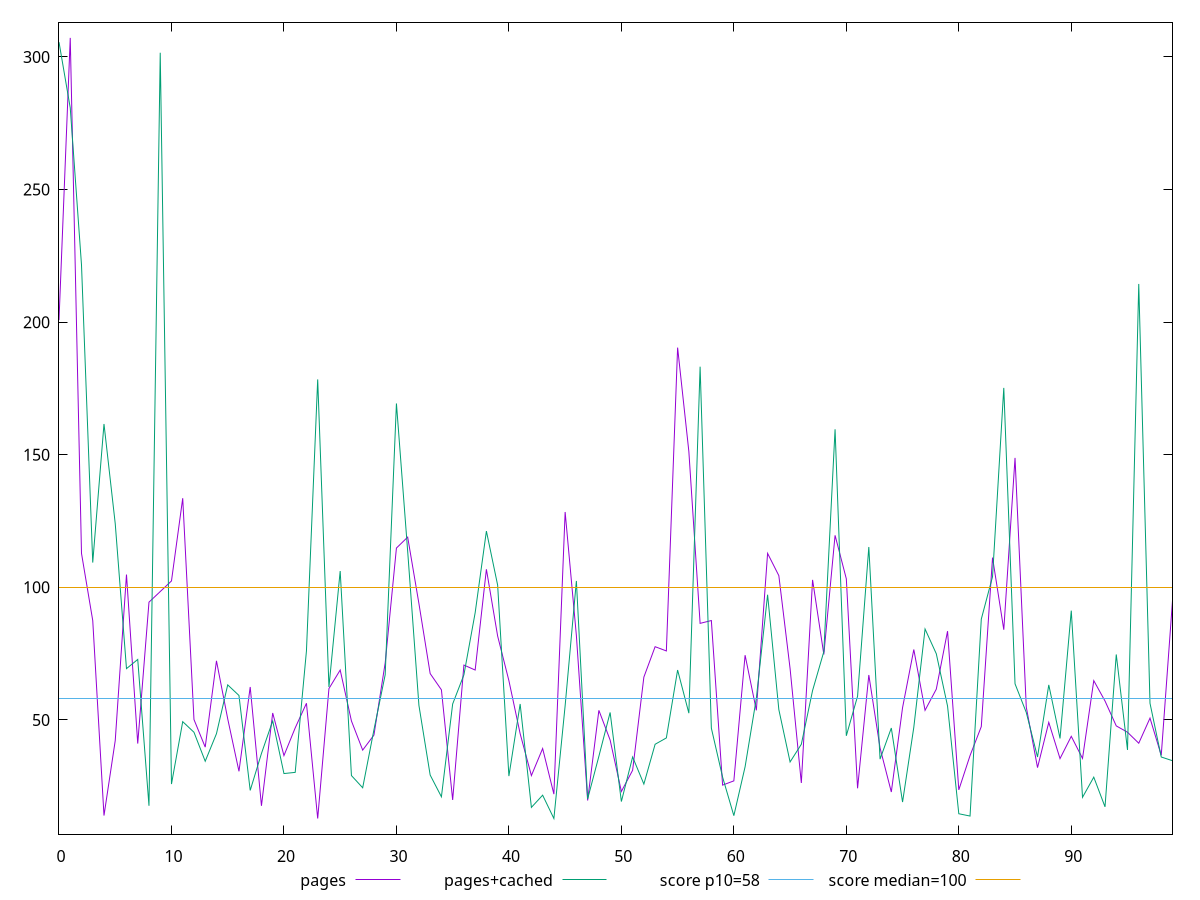 reset

$pages <<EOF
0 200.8
1 307.20000000000294
2 112.80000000000074
3 87.46666666666667
4 13.92
5 42.2
6 104.79999999999927
7 41.06666666666667
8 94.4
9 98.39999999999964
10 102.4
11 133.6
12 50.13333333333333
13 39.733333333333334
14 72.26666666666667
15 50.400000000000006
16 30.6
17 62.400000000000006
18 17.6
19 52.6
20 36.53333333333334
21 46.971428571428575
22 56.26666666666668
23 12.8
24 61.80000000000018
25 68.8
26 49.6
27 38.599999999999824
28 44.26666666666667
29 71.46666666666667
30 114.80000000000001
31 118.93333333333334
32 93.86666666666692
33 67.46666666666667
34 61.33333333333333
35 19.800000000000182
36 70.66666666666643
37 68.8
38 106.80000000000038
39 81.60000000000025
40 64.79999999999976
41 44.800000000000004
42 29
43 39.19999999999976
44 21.99999999999982
45 128.4
46 81.79999999999983
47 19.6
48 53.6
49 42.400000000000006
50 22.99999999999982
51 31
52 66.1333333333331
53 77.6
54 76
55 190.3999999999993
56 151.19999999999854
57 86.40000000000038
58 87.46666666666667
59 25.400000000000002
60 27
61 74.40000000000025
62 53.6
63 112.80000000000001
64 104.4
65 69.33333333333334
66 26.200000000000003
67 102.80000000000038
68 74.66666666666667
69 119.60000000000001
70 103.2
71 24.200000000000003
72 66.93333333333334
73 39.400000000000006
74 22.8
75 54.6
76 76.53333333333335
77 53.600000000000236
78 61.6
79 83.46666666666667
80 23.6
81 36.53333333333334
82 47.46666666666643
83 111.20000000000024
84 84
85 148.8
86 54.800000000000004
87 32
88 49.06666666666666
89 35.40000000000018
90 43.800000000000004
91 35.46666666666691
92 64.8
93 57.11999999999986
94 47.733333333333334
95 45.333333333333336
96 41.2
97 50.66666666666667
98 36.64
99 94.93333333333285
EOF

$pagesCached <<EOF
0 305.6000000000007
1 280.80000000000075
2 221.59999999999854
3 109.33333333333336
4 161.60000000000002
5 124
6 69.33333333333334
7 72.79999999999927
8 17.600000000000183
9 301.6
10 25.8
11 49.333333333333094
12 45.333333333333584
13 34.4
14 44.800000000000004
15 63.2
16 59.2
17 23.400000000000002
18 37.333333333333094
19 49.59999999999976
20 29.759999999999856
21 30.200000000000003
22 75.99999999999976
23 178.39999999999856
24 62.400000000000006
25 106.13333333333381
26 28.99999999999982
27 24.400000000000002
28 46.24
29 67
30 169.33333333333286
31 113.60000000000001
32 55.466666666666676
33 29.200000000000003
34 21.000000000000185
35 56
36 67.00000000000037
37 90.39999999999952
38 121.19999999999965
39 100.80000000000025
40 28.8
41 55.99999999999976
42 17
43 21.6
44 12.8
45 55.36000000000029
46 102.4
47 20.199999999999818
48 36.26666666666691
49 52.800000000000004
50 19.200000000000003
51 35.99999999999976
52 25.79999999999982
53 40.800000000000004
54 43.19999999999982
55 68.8
56 52.53333333333358
57 183.20000000000002
58 46.88
59 28.39999999999982
60 13.866666666666667
61 32.32000000000029
62 58.13333333333358
63 97.20000000000073
64 53.866666666666674
65 34.1333333333331
66 40.800000000000004
67 61.06666666666668
68 75.73333333333333
69 159.60000000000002
70 44
71 58.933333333333096
72 115.20000000000049
73 35.19999999999982
74 46.93333333333334
75 19
76 47.19999999999982
77 84.2666666666662
78 74.93333333333334
79 55.2
80 14.600000000000001
81 13.733333333333455
82 88
83 104
84 175.20000000000147
85 63.6
86 52.800000000000004
87 36
88 63.20000000000048
89 43
90 91.2000000000005
91 20.8
92 28.400000000000183
93 17.199999999999818
94 74.66666666666619
95 38.66666666666667
96 214.3999999999993
97 56.266666666667156
98 36
99 34.60000000000018
EOF

set key outside below
set xrange [0:99]
set yrange [6.911999999999942:313.088000000003]
set trange [6.911999999999942:313.088000000003]
set terminal svg size 640, 520 enhanced background rgb 'white'
set output "report_00017_2021-02-10T15-08-03.406Z/estimated-input-latency/comparison/line/0_vs_1.svg"

plot $pages title "pages" with line, \
     $pagesCached title "pages+cached" with line, \
     58 title "score p10=58", \
     100 title "score median=100"

reset
